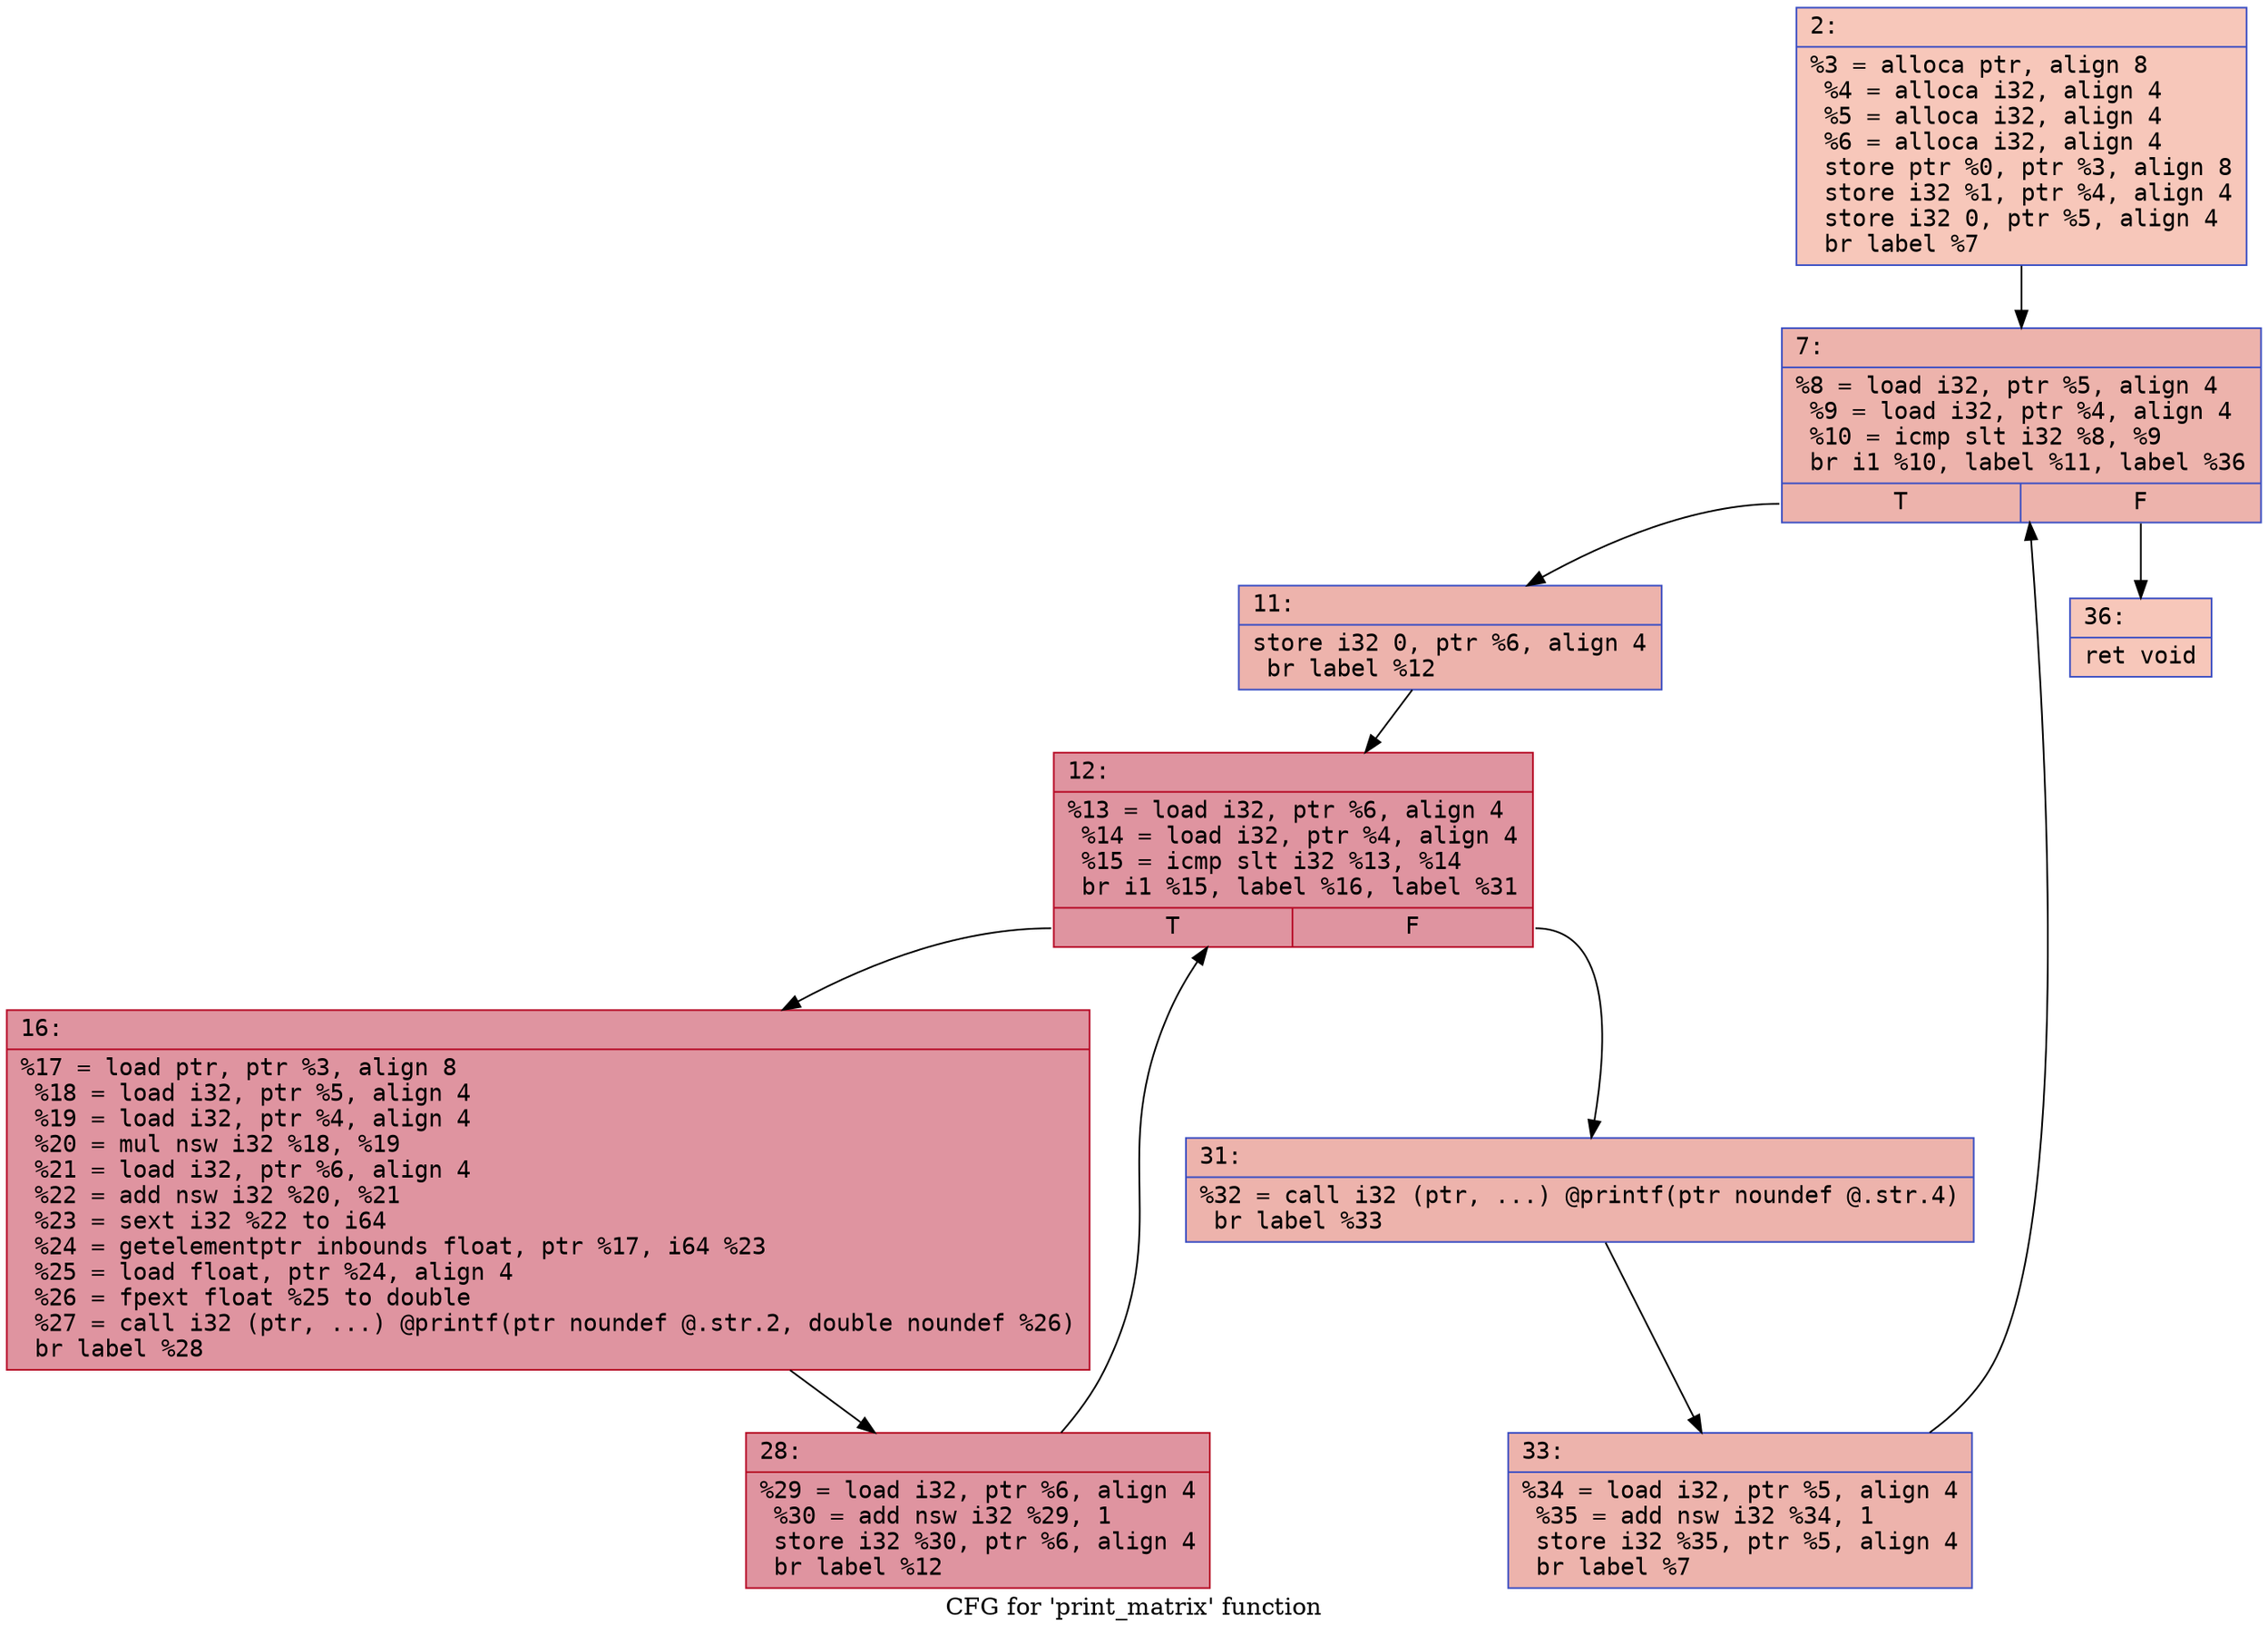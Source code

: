 digraph "CFG for 'print_matrix' function" {
	label="CFG for 'print_matrix' function";

	Node0x6000025e82d0 [shape=record,color="#3d50c3ff", style=filled, fillcolor="#ec7f6370" fontname="Courier",label="{2:\l|  %3 = alloca ptr, align 8\l  %4 = alloca i32, align 4\l  %5 = alloca i32, align 4\l  %6 = alloca i32, align 4\l  store ptr %0, ptr %3, align 8\l  store i32 %1, ptr %4, align 4\l  store i32 0, ptr %5, align 4\l  br label %7\l}"];
	Node0x6000025e82d0 -> Node0x6000025e8320[tooltip="2 -> 7\nProbability 100.00%" ];
	Node0x6000025e8320 [shape=record,color="#3d50c3ff", style=filled, fillcolor="#d6524470" fontname="Courier",label="{7:\l|  %8 = load i32, ptr %5, align 4\l  %9 = load i32, ptr %4, align 4\l  %10 = icmp slt i32 %8, %9\l  br i1 %10, label %11, label %36\l|{<s0>T|<s1>F}}"];
	Node0x6000025e8320:s0 -> Node0x6000025e8370[tooltip="7 -> 11\nProbability 96.88%" ];
	Node0x6000025e8320:s1 -> Node0x6000025e8550[tooltip="7 -> 36\nProbability 3.12%" ];
	Node0x6000025e8370 [shape=record,color="#3d50c3ff", style=filled, fillcolor="#d6524470" fontname="Courier",label="{11:\l|  store i32 0, ptr %6, align 4\l  br label %12\l}"];
	Node0x6000025e8370 -> Node0x6000025e83c0[tooltip="11 -> 12\nProbability 100.00%" ];
	Node0x6000025e83c0 [shape=record,color="#b70d28ff", style=filled, fillcolor="#b70d2870" fontname="Courier",label="{12:\l|  %13 = load i32, ptr %6, align 4\l  %14 = load i32, ptr %4, align 4\l  %15 = icmp slt i32 %13, %14\l  br i1 %15, label %16, label %31\l|{<s0>T|<s1>F}}"];
	Node0x6000025e83c0:s0 -> Node0x6000025e8410[tooltip="12 -> 16\nProbability 96.88%" ];
	Node0x6000025e83c0:s1 -> Node0x6000025e84b0[tooltip="12 -> 31\nProbability 3.12%" ];
	Node0x6000025e8410 [shape=record,color="#b70d28ff", style=filled, fillcolor="#b70d2870" fontname="Courier",label="{16:\l|  %17 = load ptr, ptr %3, align 8\l  %18 = load i32, ptr %5, align 4\l  %19 = load i32, ptr %4, align 4\l  %20 = mul nsw i32 %18, %19\l  %21 = load i32, ptr %6, align 4\l  %22 = add nsw i32 %20, %21\l  %23 = sext i32 %22 to i64\l  %24 = getelementptr inbounds float, ptr %17, i64 %23\l  %25 = load float, ptr %24, align 4\l  %26 = fpext float %25 to double\l  %27 = call i32 (ptr, ...) @printf(ptr noundef @.str.2, double noundef %26)\l  br label %28\l}"];
	Node0x6000025e8410 -> Node0x6000025e8460[tooltip="16 -> 28\nProbability 100.00%" ];
	Node0x6000025e8460 [shape=record,color="#b70d28ff", style=filled, fillcolor="#b70d2870" fontname="Courier",label="{28:\l|  %29 = load i32, ptr %6, align 4\l  %30 = add nsw i32 %29, 1\l  store i32 %30, ptr %6, align 4\l  br label %12\l}"];
	Node0x6000025e8460 -> Node0x6000025e83c0[tooltip="28 -> 12\nProbability 100.00%" ];
	Node0x6000025e84b0 [shape=record,color="#3d50c3ff", style=filled, fillcolor="#d6524470" fontname="Courier",label="{31:\l|  %32 = call i32 (ptr, ...) @printf(ptr noundef @.str.4)\l  br label %33\l}"];
	Node0x6000025e84b0 -> Node0x6000025e8500[tooltip="31 -> 33\nProbability 100.00%" ];
	Node0x6000025e8500 [shape=record,color="#3d50c3ff", style=filled, fillcolor="#d6524470" fontname="Courier",label="{33:\l|  %34 = load i32, ptr %5, align 4\l  %35 = add nsw i32 %34, 1\l  store i32 %35, ptr %5, align 4\l  br label %7\l}"];
	Node0x6000025e8500 -> Node0x6000025e8320[tooltip="33 -> 7\nProbability 100.00%" ];
	Node0x6000025e8550 [shape=record,color="#3d50c3ff", style=filled, fillcolor="#ec7f6370" fontname="Courier",label="{36:\l|  ret void\l}"];
}
